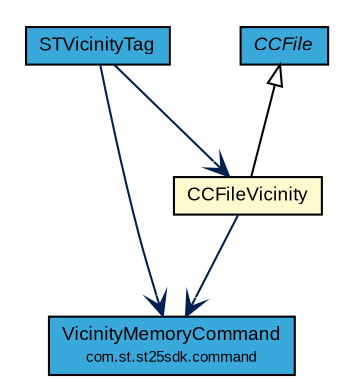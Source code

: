 #!/usr/local/bin/dot
#
# Class diagram 
# Generated by UMLGraph version R5_7_2-3-gee82a7 (http://www.umlgraph.org/)
#

digraph G {
	edge [fontname="arial",fontsize=10,labelfontname="arial",labelfontsize=10];
	node [fontname="arial",fontsize=10,shape=plaintext];
	nodesep=0.25;
	ranksep=0.5;
	// com.st.st25sdk.command.VicinityMemoryCommand
	c7453 [label=<<table title="com.st.st25sdk.command.VicinityMemoryCommand" border="0" cellborder="1" cellspacing="0" cellpadding="2" port="p" bgcolor="#39a9dc" href="../command/VicinityMemoryCommand.html">
		<tr><td><table border="0" cellspacing="0" cellpadding="1">
<tr><td align="center" balign="center"> VicinityMemoryCommand </td></tr>
<tr><td align="center" balign="center"><font point-size="7.0"> com.st.st25sdk.command </font></td></tr>
		</table></td></tr>
		</table>>, URL="../command/VicinityMemoryCommand.html", fontname="arial", fontcolor="black", fontsize=9.0];
	// com.st.st25sdk.type5.STVicinityTag
	c7588 [label=<<table title="com.st.st25sdk.type5.STVicinityTag" border="0" cellborder="1" cellspacing="0" cellpadding="2" port="p" bgcolor="#39a9dc" href="./STVicinityTag.html">
		<tr><td><table border="0" cellspacing="0" cellpadding="1">
<tr><td align="center" balign="center"> STVicinityTag </td></tr>
		</table></td></tr>
		</table>>, URL="./STVicinityTag.html", fontname="arial", fontcolor="black", fontsize=9.0];
	// com.st.st25sdk.type5.CCFileVicinity
	c7596 [label=<<table title="com.st.st25sdk.type5.CCFileVicinity" border="0" cellborder="1" cellspacing="0" cellpadding="2" port="p" bgcolor="lemonChiffon" href="./CCFileVicinity.html">
		<tr><td><table border="0" cellspacing="0" cellpadding="1">
<tr><td align="center" balign="center"> CCFileVicinity </td></tr>
		</table></td></tr>
		</table>>, URL="./CCFileVicinity.html", fontname="arial", fontcolor="black", fontsize=9.0];
	// com.st.st25sdk.type5.CCFile
	c7598 [label=<<table title="com.st.st25sdk.type5.CCFile" border="0" cellborder="1" cellspacing="0" cellpadding="2" port="p" bgcolor="#39a9dc" href="./CCFile.html">
		<tr><td><table border="0" cellspacing="0" cellpadding="1">
<tr><td align="center" balign="center"><font face="arial italic"> CCFile </font></td></tr>
		</table></td></tr>
		</table>>, URL="./CCFile.html", fontname="arial", fontcolor="black", fontsize=9.0];
	//com.st.st25sdk.type5.CCFileVicinity extends com.st.st25sdk.type5.CCFile
	c7598:p -> c7596:p [dir=back,arrowtail=empty];
	// com.st.st25sdk.type5.STVicinityTag NAVASSOC com.st.st25sdk.type5.CCFileVicinity
	c7588:p -> c7596:p [taillabel="", label="", headlabel="", fontname="arial", fontcolor="#002052", fontsize=10.0, color="#002052", arrowhead=open];
	// com.st.st25sdk.type5.STVicinityTag NAVASSOC com.st.st25sdk.command.VicinityMemoryCommand
	c7588:p -> c7453:p [taillabel="", label="", headlabel="", fontname="arial", fontcolor="#002052", fontsize=10.0, color="#002052", arrowhead=open];
	// com.st.st25sdk.type5.CCFileVicinity NAVASSOC com.st.st25sdk.command.VicinityMemoryCommand
	c7596:p -> c7453:p [taillabel="", label="", headlabel="", fontname="arial", fontcolor="#002052", fontsize=10.0, color="#002052", arrowhead=open];
}

